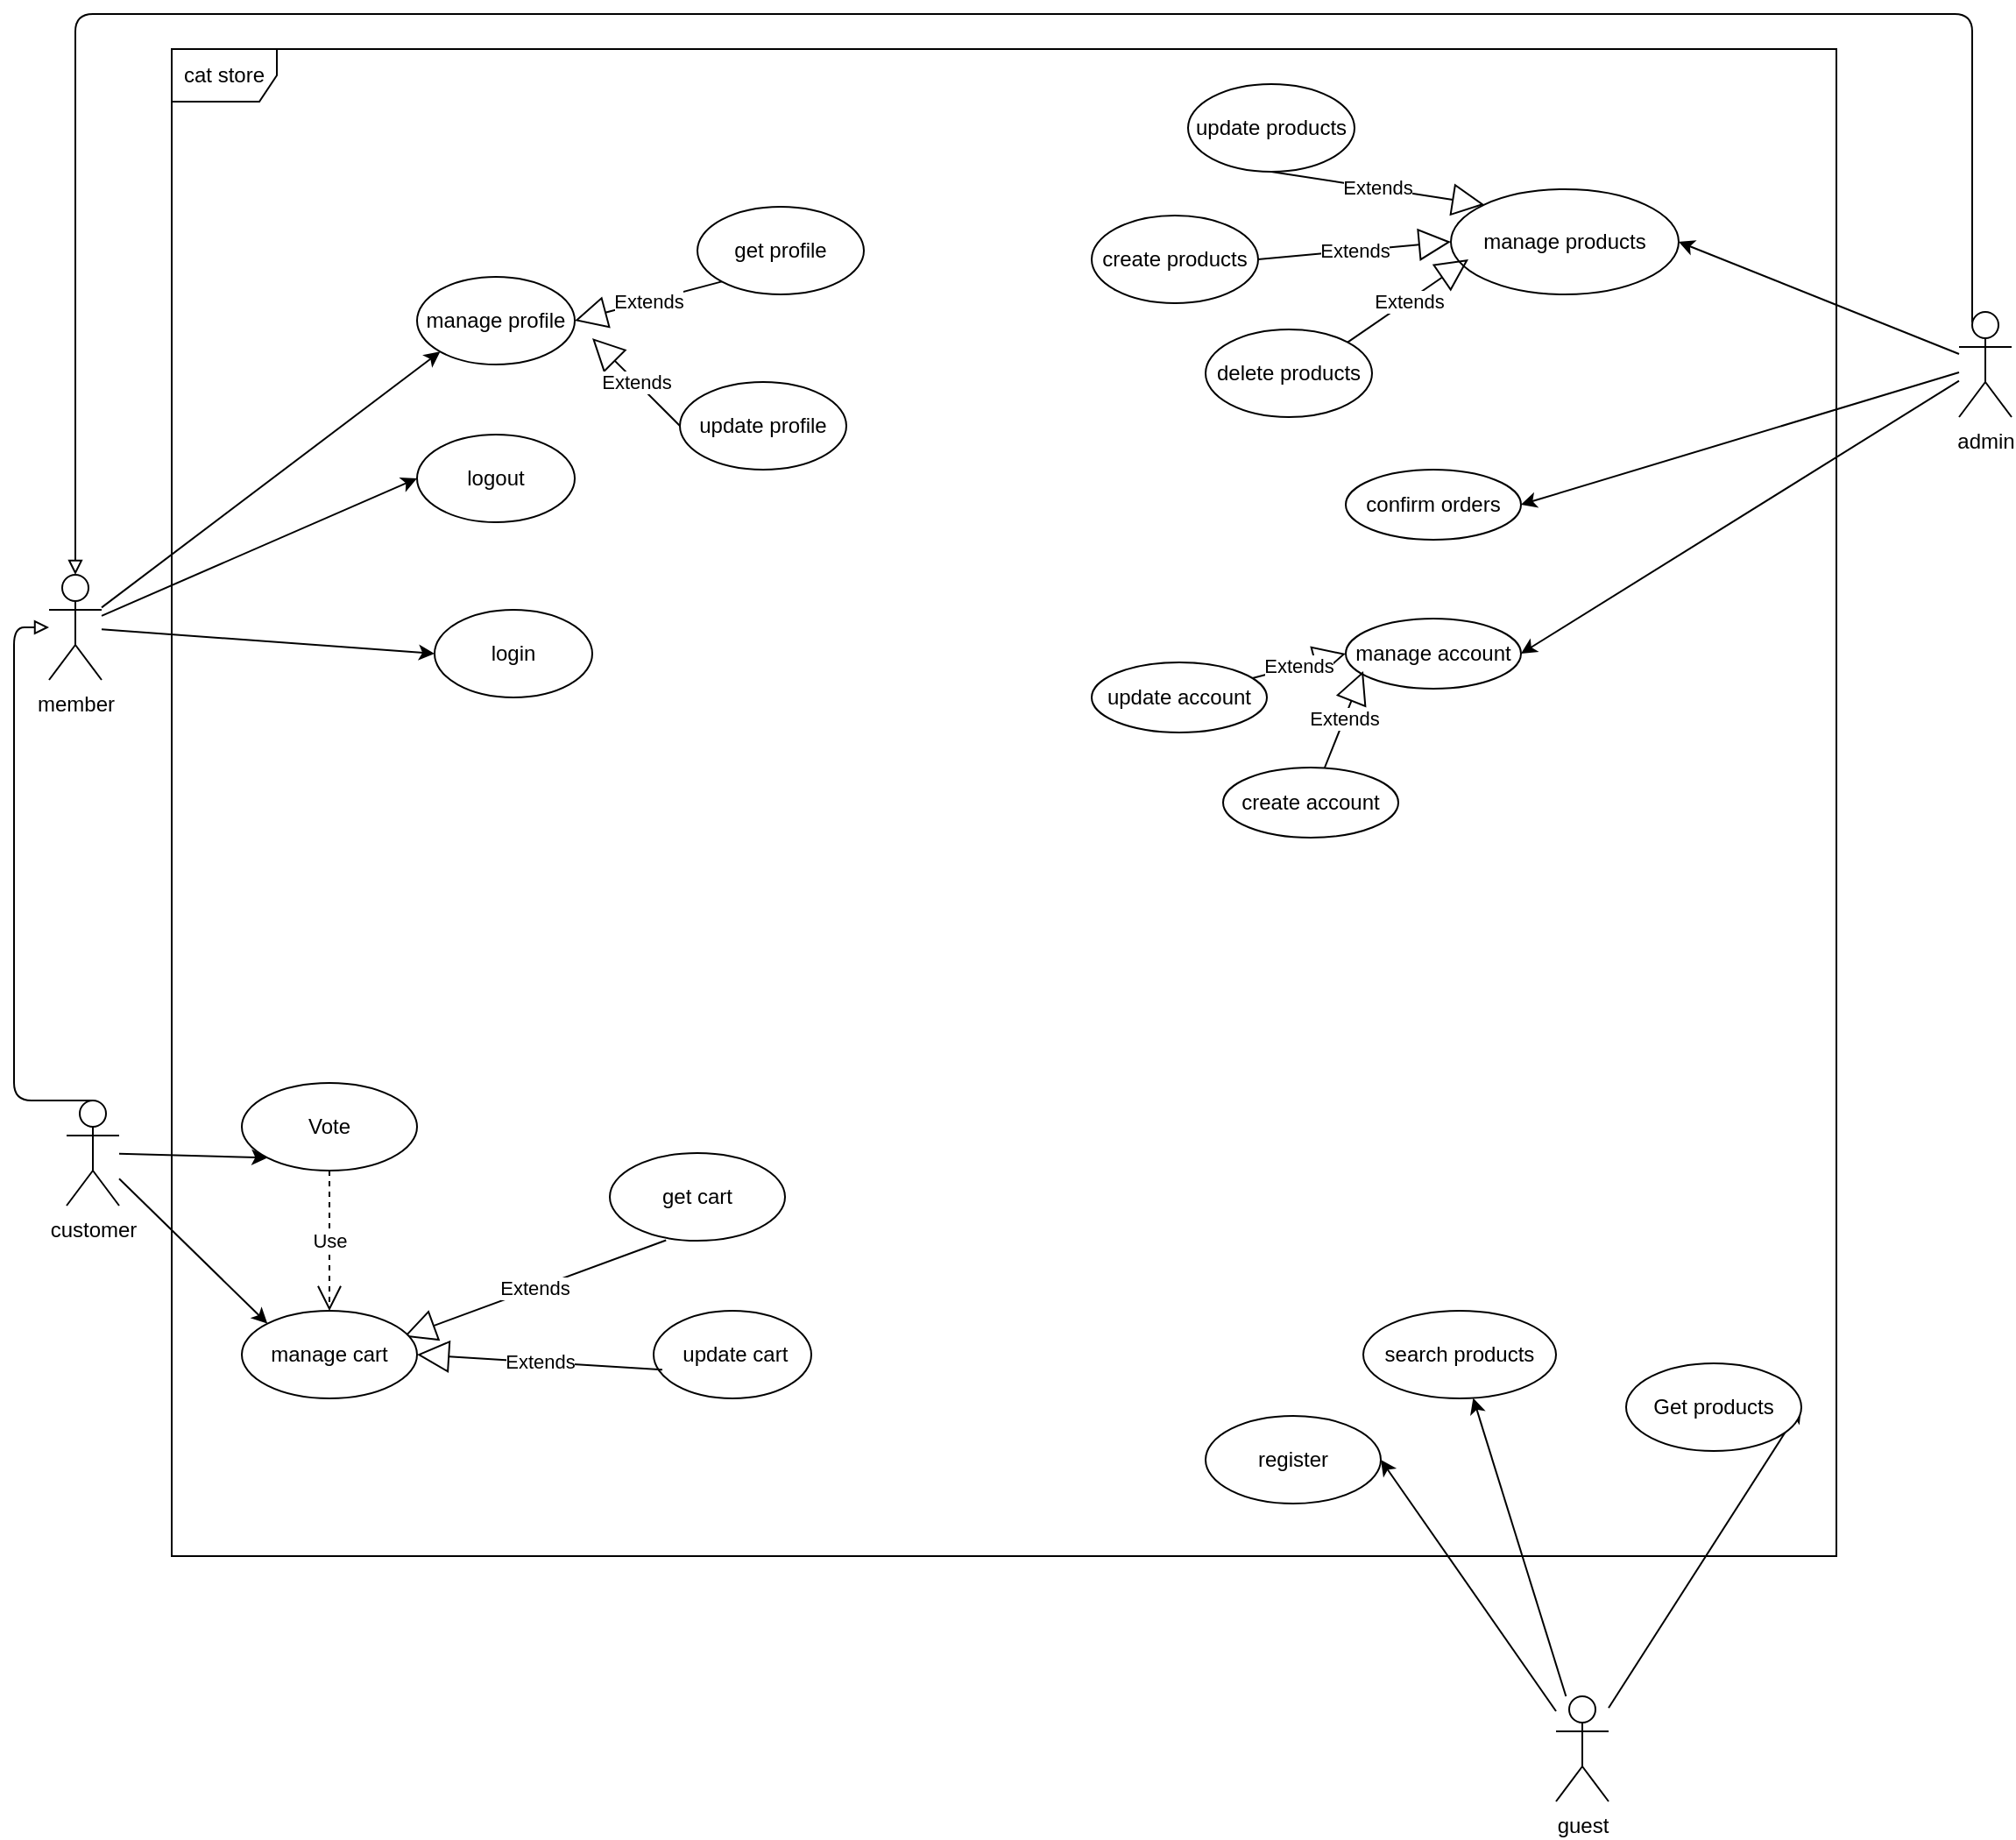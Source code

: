 <mxfile pages="2">
    <diagram name="use case" id="-aByymKUQa_A4i8YoMSr">
        <mxGraphModel dx="271" dy="1210" grid="1" gridSize="10" guides="1" tooltips="1" connect="1" arrows="1" fold="1" page="1" pageScale="1" pageWidth="850" pageHeight="1100" math="0" shadow="0">
            <root>
                <mxCell id="0"/>
                <mxCell id="1" parent="0"/>
                <mxCell id="12" style="edgeStyle=none;html=1;entryX=1;entryY=0.5;entryDx=0;entryDy=0;" parent="1" source="XJCAifkZVqGINSNeB5S7-2" target="eAod_zT2K9FnRiEAxt5G-3" edge="1">
                    <mxGeometry relative="1" as="geometry"/>
                </mxCell>
                <mxCell id="13" style="edgeStyle=none;html=1;entryX=1;entryY=0.5;entryDx=0;entryDy=0;" parent="1" source="XJCAifkZVqGINSNeB5S7-2" target="8" edge="1">
                    <mxGeometry relative="1" as="geometry"/>
                </mxCell>
                <mxCell id="24" style="edgeStyle=none;html=1;" parent="1" source="XJCAifkZVqGINSNeB5S7-2" target="6yB8QRSsyPdcORft8W7_-5" edge="1">
                    <mxGeometry relative="1" as="geometry"/>
                </mxCell>
                <mxCell id="XJCAifkZVqGINSNeB5S7-2" value="guest" style="shape=umlActor;verticalLabelPosition=bottom;verticalAlign=top;html=1;" parent="1" vertex="1">
                    <mxGeometry x="940" y="960" width="30" height="60" as="geometry"/>
                </mxCell>
                <mxCell id="29" style="edgeStyle=none;html=1;entryX=1;entryY=0.5;entryDx=0;entryDy=0;" parent="1" source="XJCAifkZVqGINSNeB5S7-5" target="6yB8QRSsyPdcORft8W7_-9" edge="1">
                    <mxGeometry relative="1" as="geometry"/>
                </mxCell>
                <mxCell id="33" style="edgeStyle=none;html=1;entryX=1;entryY=0.5;entryDx=0;entryDy=0;" parent="1" source="XJCAifkZVqGINSNeB5S7-5" target="6yB8QRSsyPdcORft8W7_-3" edge="1">
                    <mxGeometry relative="1" as="geometry"/>
                </mxCell>
                <mxCell id="34" style="edgeStyle=none;html=1;entryX=1;entryY=0.5;entryDx=0;entryDy=0;" parent="1" source="XJCAifkZVqGINSNeB5S7-5" target="6yB8QRSsyPdcORft8W7_-1" edge="1">
                    <mxGeometry relative="1" as="geometry"/>
                </mxCell>
                <mxCell id="XJCAifkZVqGINSNeB5S7-5" value="admin" style="shape=umlActor;verticalLabelPosition=bottom;verticalAlign=top;html=1;" parent="1" vertex="1">
                    <mxGeometry x="1170" y="170" width="30" height="60" as="geometry"/>
                </mxCell>
                <mxCell id="26" style="edgeStyle=none;html=1;entryX=0;entryY=0;entryDx=0;entryDy=0;" parent="1" source="XJCAifkZVqGINSNeB5S7-6" target="25" edge="1">
                    <mxGeometry relative="1" as="geometry"/>
                </mxCell>
                <mxCell id="41" style="edgeStyle=none;html=1;entryX=0;entryY=1;entryDx=0;entryDy=0;" parent="1" source="XJCAifkZVqGINSNeB5S7-6" target="39" edge="1">
                    <mxGeometry relative="1" as="geometry"/>
                </mxCell>
                <mxCell id="XJCAifkZVqGINSNeB5S7-6" value="customer" style="shape=umlActor;verticalLabelPosition=bottom;verticalAlign=top;html=1;" parent="1" vertex="1">
                    <mxGeometry x="90" y="620" width="30" height="60" as="geometry"/>
                </mxCell>
                <mxCell id="XJCAifkZVqGINSNeB5S7-7" value="cat store" style="shape=umlFrame;whiteSpace=wrap;html=1;pointerEvents=0;" parent="1" vertex="1">
                    <mxGeometry x="150" y="20" width="950" height="860" as="geometry"/>
                </mxCell>
                <mxCell id="eAod_zT2K9FnRiEAxt5G-3" value="register" style="ellipse;whiteSpace=wrap;html=1;" parent="1" vertex="1">
                    <mxGeometry x="740" y="800" width="100" height="50" as="geometry"/>
                </mxCell>
                <mxCell id="eAod_zT2K9FnRiEAxt5G-6" value="logout" style="ellipse;whiteSpace=wrap;html=1;" parent="1" vertex="1">
                    <mxGeometry x="290" y="240" width="90" height="50" as="geometry"/>
                </mxCell>
                <mxCell id="eAod_zT2K9FnRiEAxt5G-8" value="&amp;nbsp;update cart" style="ellipse;whiteSpace=wrap;html=1;" parent="1" vertex="1">
                    <mxGeometry x="425" y="740" width="90" height="50" as="geometry"/>
                </mxCell>
                <mxCell id="eAod_zT2K9FnRiEAxt5G-11" value="Extends" style="endArrow=block;endSize=16;endFill=0;html=1;rounded=0;exitX=0.055;exitY=0.673;exitDx=0;exitDy=0;exitPerimeter=0;entryX=1;entryY=0.5;entryDx=0;entryDy=0;" parent="1" source="eAod_zT2K9FnRiEAxt5G-8" target="25" edge="1">
                    <mxGeometry width="160" relative="1" as="geometry">
                        <mxPoint x="325" y="730" as="sourcePoint"/>
                        <mxPoint x="310" y="775" as="targetPoint"/>
                    </mxGeometry>
                </mxCell>
                <mxCell id="eAod_zT2K9FnRiEAxt5G-12" value="get cart" style="ellipse;whiteSpace=wrap;html=1;" parent="1" vertex="1">
                    <mxGeometry x="400" y="650" width="100" height="50" as="geometry"/>
                </mxCell>
                <mxCell id="eAod_zT2K9FnRiEAxt5G-13" value="Extends" style="endArrow=block;endSize=16;endFill=0;html=1;rounded=0;exitX=0.321;exitY=0.995;exitDx=0;exitDy=0;exitPerimeter=0;" parent="1" source="eAod_zT2K9FnRiEAxt5G-12" edge="1">
                    <mxGeometry width="160" relative="1" as="geometry">
                        <mxPoint x="290.0" y="680.0" as="sourcePoint"/>
                        <mxPoint x="282.45" y="754.8" as="targetPoint"/>
                    </mxGeometry>
                </mxCell>
                <mxCell id="eAod_zT2K9FnRiEAxt5G-14" value="update products" style="ellipse;whiteSpace=wrap;html=1;" parent="1" vertex="1">
                    <mxGeometry x="730" y="40" width="95" height="50" as="geometry"/>
                </mxCell>
                <mxCell id="6yB8QRSsyPdcORft8W7_-1" value="manage account" style="ellipse;whiteSpace=wrap;html=1;" parent="1" vertex="1">
                    <mxGeometry x="820" y="345" width="100" height="40" as="geometry"/>
                </mxCell>
                <mxCell id="6yB8QRSsyPdcORft8W7_-3" value="confirm orders" style="ellipse;whiteSpace=wrap;html=1;" parent="1" vertex="1">
                    <mxGeometry x="820" y="260" width="100" height="40" as="geometry"/>
                </mxCell>
                <mxCell id="6yB8QRSsyPdcORft8W7_-5" value="search products" style="ellipse;whiteSpace=wrap;html=1;" parent="1" vertex="1">
                    <mxGeometry x="830" y="740" width="110" height="50" as="geometry"/>
                </mxCell>
                <mxCell id="6yB8QRSsyPdcORft8W7_-9" value="manage products" style="ellipse;whiteSpace=wrap;html=1;" parent="1" vertex="1">
                    <mxGeometry x="880" y="100" width="130" height="60" as="geometry"/>
                </mxCell>
                <mxCell id="2" value="" style="endArrow=block;html=1;endFill=0;edgeStyle=elbowEdgeStyle;elbow=vertical;exitX=0.5;exitY=0;exitDx=0;exitDy=0;exitPerimeter=0;" parent="1" source="XJCAifkZVqGINSNeB5S7-6" target="3" edge="1">
                    <mxGeometry width="160" relative="1" as="geometry">
                        <mxPoint x="330" y="530" as="sourcePoint"/>
                        <mxPoint x="100" y="450" as="targetPoint"/>
                        <Array as="points">
                            <mxPoint x="60" y="420"/>
                            <mxPoint x="105" y="530"/>
                        </Array>
                    </mxGeometry>
                </mxCell>
                <mxCell id="9" style="edgeStyle=none;html=1;entryX=0;entryY=0.5;entryDx=0;entryDy=0;" parent="1" source="3" target="eAod_zT2K9FnRiEAxt5G-6" edge="1">
                    <mxGeometry relative="1" as="geometry"/>
                </mxCell>
                <mxCell id="10" style="edgeStyle=none;html=1;entryX=0;entryY=0.5;entryDx=0;entryDy=0;" parent="1" source="3" target="4" edge="1">
                    <mxGeometry relative="1" as="geometry"/>
                </mxCell>
                <mxCell id="19" style="edgeStyle=none;html=1;entryX=0;entryY=1;entryDx=0;entryDy=0;" parent="1" source="3" target="14" edge="1">
                    <mxGeometry relative="1" as="geometry"/>
                </mxCell>
                <mxCell id="3" value="member" style="shape=umlActor;verticalLabelPosition=bottom;verticalAlign=top;html=1;outlineConnect=0;" parent="1" vertex="1">
                    <mxGeometry x="80" y="320" width="30" height="60" as="geometry"/>
                </mxCell>
                <mxCell id="4" value="login" style="ellipse;whiteSpace=wrap;html=1;" parent="1" vertex="1">
                    <mxGeometry x="300" y="340" width="90" height="50" as="geometry"/>
                </mxCell>
                <mxCell id="8" value="Get products" style="ellipse;whiteSpace=wrap;html=1;" parent="1" vertex="1">
                    <mxGeometry x="980" y="770" width="100" height="50" as="geometry"/>
                </mxCell>
                <mxCell id="14" value="manage profile" style="ellipse;whiteSpace=wrap;html=1;" parent="1" vertex="1">
                    <mxGeometry x="290" y="150" width="90" height="50" as="geometry"/>
                </mxCell>
                <mxCell id="15" value="get profile" style="ellipse;whiteSpace=wrap;html=1;" parent="1" vertex="1">
                    <mxGeometry x="450" y="110" width="95" height="50" as="geometry"/>
                </mxCell>
                <mxCell id="16" value="update profile" style="ellipse;whiteSpace=wrap;html=1;" parent="1" vertex="1">
                    <mxGeometry x="440" y="210" width="95" height="50" as="geometry"/>
                </mxCell>
                <mxCell id="17" value="Extends" style="endArrow=block;endSize=16;endFill=0;html=1;rounded=0;exitX=0;exitY=1;exitDx=0;exitDy=0;entryX=1;entryY=0.5;entryDx=0;entryDy=0;" parent="1" source="15" target="14" edge="1">
                    <mxGeometry width="160" relative="1" as="geometry">
                        <mxPoint x="510" y="340" as="sourcePoint"/>
                        <mxPoint x="310" y="515" as="targetPoint"/>
                    </mxGeometry>
                </mxCell>
                <mxCell id="18" value="Extends" style="endArrow=block;endSize=16;endFill=0;html=1;rounded=0;exitX=0;exitY=0.5;exitDx=0;exitDy=0;entryX=1;entryY=0.5;entryDx=0;entryDy=0;" parent="1" source="16" edge="1">
                    <mxGeometry width="160" relative="1" as="geometry">
                        <mxPoint x="483.063" y="172.219" as="sourcePoint"/>
                        <mxPoint x="390" y="185" as="targetPoint"/>
                    </mxGeometry>
                </mxCell>
                <mxCell id="23" value="" style="endArrow=block;html=1;endFill=0;edgeStyle=elbowEdgeStyle;elbow=vertical;exitX=0.25;exitY=0.1;exitDx=0;exitDy=0;exitPerimeter=0;entryX=0.5;entryY=0;entryDx=0;entryDy=0;entryPerimeter=0;" parent="1" source="XJCAifkZVqGINSNeB5S7-5" target="3" edge="1">
                    <mxGeometry width="160" relative="1" as="geometry">
                        <mxPoint x="620" y="170" as="sourcePoint"/>
                        <mxPoint x="780" y="170" as="targetPoint"/>
                        <Array as="points">
                            <mxPoint x="600"/>
                        </Array>
                    </mxGeometry>
                </mxCell>
                <mxCell id="25" value="manage cart" style="ellipse;whiteSpace=wrap;html=1;" parent="1" vertex="1">
                    <mxGeometry x="190" y="740" width="100" height="50" as="geometry"/>
                </mxCell>
                <mxCell id="27" value="create products" style="ellipse;whiteSpace=wrap;html=1;" parent="1" vertex="1">
                    <mxGeometry x="675" y="115" width="95" height="50" as="geometry"/>
                </mxCell>
                <mxCell id="28" value="delete products" style="ellipse;whiteSpace=wrap;html=1;" parent="1" vertex="1">
                    <mxGeometry x="740" y="180" width="95" height="50" as="geometry"/>
                </mxCell>
                <mxCell id="30" value="Extends" style="endArrow=block;endSize=16;endFill=0;html=1;rounded=0;exitX=1;exitY=0.5;exitDx=0;exitDy=0;entryX=0;entryY=0.5;entryDx=0;entryDy=0;" parent="1" source="27" target="6yB8QRSsyPdcORft8W7_-9" edge="1">
                    <mxGeometry width="160" relative="1" as="geometry">
                        <mxPoint x="450" y="245" as="sourcePoint"/>
                        <mxPoint x="400" y="195" as="targetPoint"/>
                    </mxGeometry>
                </mxCell>
                <mxCell id="31" value="Extends" style="endArrow=block;endSize=16;endFill=0;html=1;rounded=0;exitX=1;exitY=0;exitDx=0;exitDy=0;entryX=0;entryY=0.5;entryDx=0;entryDy=0;" parent="1" source="28" edge="1">
                    <mxGeometry width="160" relative="1" as="geometry">
                        <mxPoint x="780" y="150" as="sourcePoint"/>
                        <mxPoint x="890" y="140" as="targetPoint"/>
                    </mxGeometry>
                </mxCell>
                <mxCell id="32" value="Extends" style="endArrow=block;endSize=16;endFill=0;html=1;rounded=0;entryX=0;entryY=0;entryDx=0;entryDy=0;exitX=0.5;exitY=1;exitDx=0;exitDy=0;" parent="1" source="eAod_zT2K9FnRiEAxt5G-14" target="6yB8QRSsyPdcORft8W7_-9" edge="1">
                    <mxGeometry width="160" relative="1" as="geometry">
                        <mxPoint x="780" y="150" as="sourcePoint"/>
                        <mxPoint x="890" y="140" as="targetPoint"/>
                    </mxGeometry>
                </mxCell>
                <mxCell id="35" value="create account" style="ellipse;whiteSpace=wrap;html=1;" parent="1" vertex="1">
                    <mxGeometry x="750" y="430" width="100" height="40" as="geometry"/>
                </mxCell>
                <mxCell id="36" value="update account" style="ellipse;whiteSpace=wrap;html=1;" parent="1" vertex="1">
                    <mxGeometry x="675" y="370" width="100" height="40" as="geometry"/>
                </mxCell>
                <mxCell id="37" value="Extends" style="endArrow=block;endSize=16;endFill=0;html=1;rounded=0;entryX=0;entryY=0.5;entryDx=0;entryDy=0;" parent="1" source="36" target="6yB8QRSsyPdcORft8W7_-1" edge="1">
                    <mxGeometry width="160" relative="1" as="geometry">
                        <mxPoint x="830.951" y="197.251" as="sourcePoint"/>
                        <mxPoint x="900" y="150" as="targetPoint"/>
                    </mxGeometry>
                </mxCell>
                <mxCell id="38" value="Extends" style="endArrow=block;endSize=16;endFill=0;html=1;rounded=0;entryX=0;entryY=0.5;entryDx=0;entryDy=0;" parent="1" source="35" edge="1">
                    <mxGeometry width="160" relative="1" as="geometry">
                        <mxPoint x="776.796" y="389.023" as="sourcePoint"/>
                        <mxPoint x="830" y="375" as="targetPoint"/>
                    </mxGeometry>
                </mxCell>
                <mxCell id="39" value="Vote" style="ellipse;whiteSpace=wrap;html=1;" parent="1" vertex="1">
                    <mxGeometry x="190" y="610" width="100" height="50" as="geometry"/>
                </mxCell>
                <mxCell id="40" value="Use" style="endArrow=open;endSize=12;dashed=1;html=1;exitX=0.5;exitY=1;exitDx=0;exitDy=0;entryX=0.5;entryY=0;entryDx=0;entryDy=0;" parent="1" source="39" target="25" edge="1">
                    <mxGeometry width="160" relative="1" as="geometry">
                        <mxPoint x="370" y="680" as="sourcePoint"/>
                        <mxPoint x="530" y="680" as="targetPoint"/>
                    </mxGeometry>
                </mxCell>
            </root>
        </mxGraphModel>
    </diagram>
    <diagram id="LsENFo_O0DT8KQyRH9LS" name="state diagram">
        <mxGraphModel dx="1404" dy="571" grid="1" gridSize="10" guides="1" tooltips="1" connect="1" arrows="1" fold="1" page="1" pageScale="1" pageWidth="850" pageHeight="1100" math="0" shadow="0">
            <root>
                <mxCell id="0"/>
                <mxCell id="1" parent="0"/>
                <mxCell id="aHD_w4I-N7bBdnTHb-w5-23" value="process order" style="shape=umlFrame;whiteSpace=wrap;html=1;pointerEvents=0;width=110;height=30;" parent="1" vertex="1">
                    <mxGeometry x="100" y="110" width="740" height="370" as="geometry"/>
                </mxCell>
                <mxCell id="aHD_w4I-N7bBdnTHb-w5-24" value="" style="ellipse;html=1;shape=startState;fillColor=#000000;strokeColor=#ff0000;" parent="1" vertex="1">
                    <mxGeometry x="140" y="170" width="30" height="30" as="geometry"/>
                </mxCell>
                <mxCell id="aHD_w4I-N7bBdnTHb-w5-25" value="" style="edgeStyle=orthogonalEdgeStyle;html=1;verticalAlign=bottom;endArrow=open;endSize=8;strokeColor=#ff0000;rounded=0;" parent="1" source="aHD_w4I-N7bBdnTHb-w5-24" edge="1">
                    <mxGeometry relative="1" as="geometry">
                        <mxPoint x="155" y="260" as="targetPoint"/>
                    </mxGeometry>
                </mxCell>
                <mxCell id="aHD_w4I-N7bBdnTHb-w5-29" style="edgeStyle=orthogonalEdgeStyle;rounded=0;orthogonalLoop=1;jettySize=auto;html=1;" parent="1" source="aHD_w4I-N7bBdnTHb-w5-26" target="aHD_w4I-N7bBdnTHb-w5-28" edge="1">
                    <mxGeometry relative="1" as="geometry"/>
                </mxCell>
                <mxCell id="aHD_w4I-N7bBdnTHb-w5-26" value="available" style="rounded=1;whiteSpace=wrap;html=1;" parent="1" vertex="1">
                    <mxGeometry x="110" y="260" width="90" height="50" as="geometry"/>
                </mxCell>
                <mxCell id="aHD_w4I-N7bBdnTHb-w5-27" value="init order" style="text;html=1;strokeColor=none;fillColor=none;align=center;verticalAlign=middle;whiteSpace=wrap;rounded=0;" parent="1" vertex="1">
                    <mxGeometry x="160" y="210" width="60" height="30" as="geometry"/>
                </mxCell>
                <mxCell id="aHD_w4I-N7bBdnTHb-w5-33" style="edgeStyle=orthogonalEdgeStyle;rounded=0;orthogonalLoop=1;jettySize=auto;html=1;entryX=0;entryY=0.5;entryDx=0;entryDy=0;" parent="1" source="aHD_w4I-N7bBdnTHb-w5-28" target="aHD_w4I-N7bBdnTHb-w5-32" edge="1">
                    <mxGeometry relative="1" as="geometry"/>
                </mxCell>
                <mxCell id="aHD_w4I-N7bBdnTHb-w5-43" style="edgeStyle=orthogonalEdgeStyle;rounded=0;orthogonalLoop=1;jettySize=auto;html=1;entryX=0;entryY=0.5;entryDx=0;entryDy=0;" parent="1" source="aHD_w4I-N7bBdnTHb-w5-28" target="aHD_w4I-N7bBdnTHb-w5-42" edge="1">
                    <mxGeometry relative="1" as="geometry">
                        <Array as="points">
                            <mxPoint x="370" y="385"/>
                        </Array>
                    </mxGeometry>
                </mxCell>
                <mxCell id="aHD_w4I-N7bBdnTHb-w5-28" value="Unpaid" style="rounded=1;whiteSpace=wrap;html=1;" parent="1" vertex="1">
                    <mxGeometry x="320" y="255" width="120" height="60" as="geometry"/>
                </mxCell>
                <mxCell id="aHD_w4I-N7bBdnTHb-w5-30" value="deferred payment" style="text;html=1;strokeColor=none;fillColor=none;align=center;verticalAlign=middle;whiteSpace=wrap;rounded=0;" parent="1" vertex="1">
                    <mxGeometry x="210" y="250" width="100" height="30" as="geometry"/>
                </mxCell>
                <mxCell id="aHD_w4I-N7bBdnTHb-w5-31" value="not&amp;nbsp;got the products" style="text;html=1;strokeColor=none;fillColor=none;align=center;verticalAlign=middle;whiteSpace=wrap;rounded=0;" parent="1" vertex="1">
                    <mxGeometry x="210" y="285" width="100" height="30" as="geometry"/>
                </mxCell>
                <mxCell id="aHD_w4I-N7bBdnTHb-w5-39" style="edgeStyle=orthogonalEdgeStyle;rounded=0;orthogonalLoop=1;jettySize=auto;html=1;entryX=0;entryY=0.5;entryDx=0;entryDy=0;" parent="1" source="aHD_w4I-N7bBdnTHb-w5-32" target="aHD_w4I-N7bBdnTHb-w5-38" edge="1">
                    <mxGeometry relative="1" as="geometry"/>
                </mxCell>
                <mxCell id="aHD_w4I-N7bBdnTHb-w5-40" style="edgeStyle=orthogonalEdgeStyle;rounded=0;orthogonalLoop=1;jettySize=auto;html=1;entryX=0.5;entryY=0;entryDx=0;entryDy=0;" parent="1" source="aHD_w4I-N7bBdnTHb-w5-32" target="aHD_w4I-N7bBdnTHb-w5-28" edge="1">
                    <mxGeometry relative="1" as="geometry">
                        <Array as="points">
                            <mxPoint x="610" y="180"/>
                            <mxPoint x="380" y="180"/>
                        </Array>
                    </mxGeometry>
                </mxCell>
                <mxCell id="aHD_w4I-N7bBdnTHb-w5-32" value="Paid" style="rounded=1;whiteSpace=wrap;html=1;" parent="1" vertex="1">
                    <mxGeometry x="560" y="255" width="120" height="60" as="geometry"/>
                </mxCell>
                <mxCell id="aHD_w4I-N7bBdnTHb-w5-34" value="deferred payment" style="text;html=1;strokeColor=none;fillColor=none;align=center;verticalAlign=middle;whiteSpace=wrap;rounded=0;" parent="1" vertex="1">
                    <mxGeometry x="450" y="250" width="100" height="30" as="geometry"/>
                </mxCell>
                <mxCell id="aHD_w4I-N7bBdnTHb-w5-35" value="got the products" style="text;html=1;strokeColor=none;fillColor=none;align=center;verticalAlign=middle;whiteSpace=wrap;rounded=0;" parent="1" vertex="1">
                    <mxGeometry x="450" y="286" width="100" height="30" as="geometry"/>
                </mxCell>
                <mxCell id="aHD_w4I-N7bBdnTHb-w5-36" style="edgeStyle=orthogonalEdgeStyle;rounded=0;orthogonalLoop=1;jettySize=auto;html=1;entryX=0.25;entryY=1;entryDx=0;entryDy=0;exitX=0.25;exitY=1;exitDx=0;exitDy=0;" parent="1" source="aHD_w4I-N7bBdnTHb-w5-26" target="aHD_w4I-N7bBdnTHb-w5-32" edge="1">
                    <mxGeometry relative="1" as="geometry">
                        <mxPoint x="140.0" y="368" as="sourcePoint"/>
                        <mxPoint x="599.27" y="373.3" as="targetPoint"/>
                        <Array as="points">
                            <mxPoint x="140" y="310"/>
                            <mxPoint x="140" y="458"/>
                            <mxPoint x="590" y="458"/>
                        </Array>
                    </mxGeometry>
                </mxCell>
                <mxCell id="aHD_w4I-N7bBdnTHb-w5-37" value="advance payment" style="text;html=1;strokeColor=none;fillColor=none;align=center;verticalAlign=middle;whiteSpace=wrap;rounded=0;" parent="1" vertex="1">
                    <mxGeometry x="301" y="426" width="130" height="30" as="geometry"/>
                </mxCell>
                <mxCell id="aHD_w4I-N7bBdnTHb-w5-38" value="" style="ellipse;html=1;shape=endState;fillColor=#000000;strokeColor=#ff0000;" parent="1" vertex="1">
                    <mxGeometry x="770" y="270" width="30" height="30" as="geometry"/>
                </mxCell>
                <mxCell id="aHD_w4I-N7bBdnTHb-w5-41" value="products cancel" style="text;html=1;strokeColor=none;fillColor=none;align=center;verticalAlign=middle;whiteSpace=wrap;rounded=0;" parent="1" vertex="1">
                    <mxGeometry x="440" y="150" width="90" height="30" as="geometry"/>
                </mxCell>
                <mxCell id="aHD_w4I-N7bBdnTHb-w5-42" value="" style="ellipse;html=1;shape=endState;fillColor=#000000;strokeColor=#ff0000;" parent="1" vertex="1">
                    <mxGeometry x="470" y="370" width="30" height="30" as="geometry"/>
                </mxCell>
            </root>
        </mxGraphModel>
    </diagram>
    <diagram id="GIGLTqtSGqmtASf15q2-" name="Class Diagram">
        <mxGraphModel dx="1404" dy="1671" grid="1" gridSize="10" guides="1" tooltips="1" connect="1" arrows="1" fold="1" page="1" pageScale="1" pageWidth="850" pageHeight="1100" math="0" shadow="0">
            <root>
                <mxCell id="0"/>
                <mxCell id="1" parent="0"/>
                <mxCell id="ixV3bfJNdc_f2JHGRWrf-5" value="user" style="swimlane;fontStyle=0;childLayout=stackLayout;horizontal=1;startSize=26;fillColor=none;horizontalStack=0;resizeParent=1;resizeParentMax=0;resizeLast=0;collapsible=1;marginBottom=0;" parent="1" vertex="1">
                    <mxGeometry x="330" y="-350" width="140" height="130" as="geometry"/>
                </mxCell>
                <mxCell id="ixV3bfJNdc_f2JHGRWrf-6" value="+ id: int" style="text;strokeColor=none;fillColor=none;align=left;verticalAlign=top;spacingLeft=4;spacingRight=4;overflow=hidden;rotatable=0;points=[[0,0.5],[1,0.5]];portConstraint=eastwest;" parent="ixV3bfJNdc_f2JHGRWrf-5" vertex="1">
                    <mxGeometry y="26" width="140" height="26" as="geometry"/>
                </mxCell>
                <mxCell id="ixV3bfJNdc_f2JHGRWrf-7" value="+ username: string" style="text;strokeColor=none;fillColor=none;align=left;verticalAlign=top;spacingLeft=4;spacingRight=4;overflow=hidden;rotatable=0;points=[[0,0.5],[1,0.5]];portConstraint=eastwest;" parent="ixV3bfJNdc_f2JHGRWrf-5" vertex="1">
                    <mxGeometry y="52" width="140" height="26" as="geometry"/>
                </mxCell>
                <mxCell id="ixV3bfJNdc_f2JHGRWrf-35" value="+ password: string" style="text;strokeColor=none;fillColor=none;align=left;verticalAlign=top;spacingLeft=4;spacingRight=4;overflow=hidden;rotatable=0;points=[[0,0.5],[1,0.5]];portConstraint=eastwest;" parent="ixV3bfJNdc_f2JHGRWrf-5" vertex="1">
                    <mxGeometry y="78" width="140" height="26" as="geometry"/>
                </mxCell>
                <mxCell id="ixV3bfJNdc_f2JHGRWrf-8" value="+ role: int" style="text;strokeColor=none;fillColor=none;align=left;verticalAlign=top;spacingLeft=4;spacingRight=4;overflow=hidden;rotatable=0;points=[[0,0.5],[1,0.5]];portConstraint=eastwest;" parent="ixV3bfJNdc_f2JHGRWrf-5" vertex="1">
                    <mxGeometry y="104" width="140" height="26" as="geometry"/>
                </mxCell>
                <mxCell id="ixV3bfJNdc_f2JHGRWrf-9" value="product" style="swimlane;fontStyle=0;childLayout=stackLayout;horizontal=1;startSize=26;fillColor=none;horizontalStack=0;resizeParent=1;resizeParentMax=0;resizeLast=0;collapsible=1;marginBottom=0;" parent="1" vertex="1">
                    <mxGeometry x="1010" y="160" width="140" height="130" as="geometry"/>
                </mxCell>
                <mxCell id="ixV3bfJNdc_f2JHGRWrf-10" value="+ id: int" style="text;strokeColor=none;fillColor=none;align=left;verticalAlign=top;spacingLeft=4;spacingRight=4;overflow=hidden;rotatable=0;points=[[0,0.5],[1,0.5]];portConstraint=eastwest;" parent="ixV3bfJNdc_f2JHGRWrf-9" vertex="1">
                    <mxGeometry y="26" width="140" height="26" as="geometry"/>
                </mxCell>
                <mxCell id="ixV3bfJNdc_f2JHGRWrf-11" value="+ name: string" style="text;strokeColor=none;fillColor=none;align=left;verticalAlign=top;spacingLeft=4;spacingRight=4;overflow=hidden;rotatable=0;points=[[0,0.5],[1,0.5]];portConstraint=eastwest;" parent="ixV3bfJNdc_f2JHGRWrf-9" vertex="1">
                    <mxGeometry y="52" width="140" height="26" as="geometry"/>
                </mxCell>
                <mxCell id="ixV3bfJNdc_f2JHGRWrf-12" value="+ cost: int" style="text;strokeColor=none;fillColor=none;align=left;verticalAlign=top;spacingLeft=4;spacingRight=4;overflow=hidden;rotatable=0;points=[[0,0.5],[1,0.5]];portConstraint=eastwest;" parent="ixV3bfJNdc_f2JHGRWrf-9" vertex="1">
                    <mxGeometry y="78" width="140" height="26" as="geometry"/>
                </mxCell>
                <mxCell id="ixV3bfJNdc_f2JHGRWrf-53" value="+ catalog_id: int" style="text;strokeColor=none;fillColor=none;align=left;verticalAlign=top;spacingLeft=4;spacingRight=4;overflow=hidden;rotatable=0;points=[[0,0.5],[1,0.5]];portConstraint=eastwest;" parent="ixV3bfJNdc_f2JHGRWrf-9" vertex="1">
                    <mxGeometry y="104" width="140" height="26" as="geometry"/>
                </mxCell>
                <mxCell id="ixV3bfJNdc_f2JHGRWrf-13" value="catalog" style="swimlane;fontStyle=0;childLayout=stackLayout;horizontal=1;startSize=26;fillColor=none;horizontalStack=0;resizeParent=1;resizeParentMax=0;resizeLast=0;collapsible=1;marginBottom=0;" parent="1" vertex="1">
                    <mxGeometry x="1350" y="172" width="140" height="78" as="geometry"/>
                </mxCell>
                <mxCell id="ixV3bfJNdc_f2JHGRWrf-14" value="+ id: int" style="text;strokeColor=none;fillColor=none;align=left;verticalAlign=top;spacingLeft=4;spacingRight=4;overflow=hidden;rotatable=0;points=[[0,0.5],[1,0.5]];portConstraint=eastwest;" parent="ixV3bfJNdc_f2JHGRWrf-13" vertex="1">
                    <mxGeometry y="26" width="140" height="26" as="geometry"/>
                </mxCell>
                <mxCell id="ixV3bfJNdc_f2JHGRWrf-16" value="+ name: string" style="text;strokeColor=none;fillColor=none;align=left;verticalAlign=top;spacingLeft=4;spacingRight=4;overflow=hidden;rotatable=0;points=[[0,0.5],[1,0.5]];portConstraint=eastwest;" parent="ixV3bfJNdc_f2JHGRWrf-13" vertex="1">
                    <mxGeometry y="52" width="140" height="26" as="geometry"/>
                </mxCell>
                <mxCell id="ixV3bfJNdc_f2JHGRWrf-17" value="shopping cart" style="swimlane;fontStyle=0;childLayout=stackLayout;horizontal=1;startSize=26;fillColor=none;horizontalStack=0;resizeParent=1;resizeParentMax=0;resizeLast=0;collapsible=1;marginBottom=0;" parent="1" vertex="1">
                    <mxGeometry x="370" y="120" width="140" height="130" as="geometry"/>
                </mxCell>
                <mxCell id="ixV3bfJNdc_f2JHGRWrf-18" value="+ id: int" style="text;strokeColor=none;fillColor=none;align=left;verticalAlign=top;spacingLeft=4;spacingRight=4;overflow=hidden;rotatable=0;points=[[0,0.5],[1,0.5]];portConstraint=eastwest;" parent="ixV3bfJNdc_f2JHGRWrf-17" vertex="1">
                    <mxGeometry y="26" width="140" height="26" as="geometry"/>
                </mxCell>
                <mxCell id="ixV3bfJNdc_f2JHGRWrf-19" value="+ product_id: int" style="text;strokeColor=none;fillColor=none;align=left;verticalAlign=top;spacingLeft=4;spacingRight=4;overflow=hidden;rotatable=0;points=[[0,0.5],[1,0.5]];portConstraint=eastwest;" parent="ixV3bfJNdc_f2JHGRWrf-17" vertex="1">
                    <mxGeometry y="52" width="140" height="26" as="geometry"/>
                </mxCell>
                <mxCell id="ixV3bfJNdc_f2JHGRWrf-20" value="+ quantity: int" style="text;strokeColor=none;fillColor=none;align=left;verticalAlign=top;spacingLeft=4;spacingRight=4;overflow=hidden;rotatable=0;points=[[0,0.5],[1,0.5]];portConstraint=eastwest;" parent="ixV3bfJNdc_f2JHGRWrf-17" vertex="1">
                    <mxGeometry y="78" width="140" height="26" as="geometry"/>
                </mxCell>
                <mxCell id="ixV3bfJNdc_f2JHGRWrf-52" value="+ created: date" style="text;strokeColor=none;fillColor=none;align=left;verticalAlign=top;spacingLeft=4;spacingRight=4;overflow=hidden;rotatable=0;points=[[0,0.5],[1,0.5]];portConstraint=eastwest;" parent="ixV3bfJNdc_f2JHGRWrf-17" vertex="1">
                    <mxGeometry y="104" width="140" height="26" as="geometry"/>
                </mxCell>
                <mxCell id="ixV3bfJNdc_f2JHGRWrf-22" value="order" style="swimlane;fontStyle=0;childLayout=stackLayout;horizontal=1;startSize=26;fillColor=none;horizontalStack=0;resizeParent=1;resizeParentMax=0;resizeLast=0;collapsible=1;marginBottom=0;" parent="1" vertex="1">
                    <mxGeometry x="680" y="150" width="140" height="182" as="geometry"/>
                </mxCell>
                <mxCell id="ixV3bfJNdc_f2JHGRWrf-23" value="+ id: int" style="text;strokeColor=none;fillColor=none;align=left;verticalAlign=top;spacingLeft=4;spacingRight=4;overflow=hidden;rotatable=0;points=[[0,0.5],[1,0.5]];portConstraint=eastwest;" parent="ixV3bfJNdc_f2JHGRWrf-22" vertex="1">
                    <mxGeometry y="26" width="140" height="26" as="geometry"/>
                </mxCell>
                <mxCell id="ixV3bfJNdc_f2JHGRWrf-24" value="+ address: string" style="text;strokeColor=none;fillColor=none;align=left;verticalAlign=top;spacingLeft=4;spacingRight=4;overflow=hidden;rotatable=0;points=[[0,0.5],[1,0.5]];portConstraint=eastwest;" parent="ixV3bfJNdc_f2JHGRWrf-22" vertex="1">
                    <mxGeometry y="52" width="140" height="26" as="geometry"/>
                </mxCell>
                <mxCell id="ixV3bfJNdc_f2JHGRWrf-25" value="+ customer_id: int" style="text;strokeColor=none;fillColor=none;align=left;verticalAlign=top;spacingLeft=4;spacingRight=4;overflow=hidden;rotatable=0;points=[[0,0.5],[1,0.5]];portConstraint=eastwest;" parent="ixV3bfJNdc_f2JHGRWrf-22" vertex="1">
                    <mxGeometry y="78" width="140" height="26" as="geometry"/>
                </mxCell>
                <mxCell id="ixV3bfJNdc_f2JHGRWrf-47" value="+ product_id: int" style="text;strokeColor=none;fillColor=none;align=left;verticalAlign=top;spacingLeft=4;spacingRight=4;overflow=hidden;rotatable=0;points=[[0,0.5],[1,0.5]];portConstraint=eastwest;" parent="ixV3bfJNdc_f2JHGRWrf-22" vertex="1">
                    <mxGeometry y="104" width="140" height="26" as="geometry"/>
                </mxCell>
                <mxCell id="ixV3bfJNdc_f2JHGRWrf-48" value="+ total_amount: int" style="text;strokeColor=none;fillColor=none;align=left;verticalAlign=top;spacingLeft=4;spacingRight=4;overflow=hidden;rotatable=0;points=[[0,0.5],[1,0.5]];portConstraint=eastwest;" parent="ixV3bfJNdc_f2JHGRWrf-22" vertex="1">
                    <mxGeometry y="130" width="140" height="26" as="geometry"/>
                </mxCell>
                <mxCell id="ixV3bfJNdc_f2JHGRWrf-49" value="+ order_date: int" style="text;strokeColor=none;fillColor=none;align=left;verticalAlign=top;spacingLeft=4;spacingRight=4;overflow=hidden;rotatable=0;points=[[0,0.5],[1,0.5]];portConstraint=eastwest;" parent="ixV3bfJNdc_f2JHGRWrf-22" vertex="1">
                    <mxGeometry y="156" width="140" height="26" as="geometry"/>
                </mxCell>
                <mxCell id="ixV3bfJNdc_f2JHGRWrf-26" value="review" style="swimlane;fontStyle=0;childLayout=stackLayout;horizontal=1;startSize=26;fillColor=none;horizontalStack=0;resizeParent=1;resizeParentMax=0;resizeLast=0;collapsible=1;marginBottom=0;" parent="1" vertex="1">
                    <mxGeometry x="980" y="-230" width="140" height="156" as="geometry"/>
                </mxCell>
                <mxCell id="ixV3bfJNdc_f2JHGRWrf-27" value="+ id: int" style="text;strokeColor=none;fillColor=none;align=left;verticalAlign=top;spacingLeft=4;spacingRight=4;overflow=hidden;rotatable=0;points=[[0,0.5],[1,0.5]];portConstraint=eastwest;" parent="ixV3bfJNdc_f2JHGRWrf-26" vertex="1">
                    <mxGeometry y="26" width="140" height="26" as="geometry"/>
                </mxCell>
                <mxCell id="ixV3bfJNdc_f2JHGRWrf-28" value="+ customer_id: int" style="text;strokeColor=none;fillColor=none;align=left;verticalAlign=top;spacingLeft=4;spacingRight=4;overflow=hidden;rotatable=0;points=[[0,0.5],[1,0.5]];portConstraint=eastwest;" parent="ixV3bfJNdc_f2JHGRWrf-26" vertex="1">
                    <mxGeometry y="52" width="140" height="26" as="geometry"/>
                </mxCell>
                <mxCell id="ixV3bfJNdc_f2JHGRWrf-29" value="+ content: string" style="text;strokeColor=none;fillColor=none;align=left;verticalAlign=top;spacingLeft=4;spacingRight=4;overflow=hidden;rotatable=0;points=[[0,0.5],[1,0.5]];portConstraint=eastwest;" parent="ixV3bfJNdc_f2JHGRWrf-26" vertex="1">
                    <mxGeometry y="78" width="140" height="26" as="geometry"/>
                </mxCell>
                <mxCell id="ixV3bfJNdc_f2JHGRWrf-50" value="+ rating: int" style="text;strokeColor=none;fillColor=none;align=left;verticalAlign=top;spacingLeft=4;spacingRight=4;overflow=hidden;rotatable=0;points=[[0,0.5],[1,0.5]];portConstraint=eastwest;" parent="ixV3bfJNdc_f2JHGRWrf-26" vertex="1">
                    <mxGeometry y="104" width="140" height="26" as="geometry"/>
                </mxCell>
                <mxCell id="VBNA9NaLJZqlAg5ZERMR-6" value="+ product_id: int" style="text;strokeColor=none;fillColor=none;align=left;verticalAlign=top;spacingLeft=4;spacingRight=4;overflow=hidden;rotatable=0;points=[[0,0.5],[1,0.5]];portConstraint=eastwest;" vertex="1" parent="ixV3bfJNdc_f2JHGRWrf-26">
                    <mxGeometry y="130" width="140" height="26" as="geometry"/>
                </mxCell>
                <mxCell id="ixV3bfJNdc_f2JHGRWrf-30" value="payment" style="swimlane;fontStyle=0;childLayout=stackLayout;horizontal=1;startSize=26;fillColor=none;horizontalStack=0;resizeParent=1;resizeParentMax=0;resizeLast=0;collapsible=1;marginBottom=0;" parent="1" vertex="1">
                    <mxGeometry x="790" y="-36" width="140" height="130" as="geometry"/>
                </mxCell>
                <mxCell id="ixV3bfJNdc_f2JHGRWrf-31" value="+ id: int" style="text;strokeColor=none;fillColor=none;align=left;verticalAlign=top;spacingLeft=4;spacingRight=4;overflow=hidden;rotatable=0;points=[[0,0.5],[1,0.5]];portConstraint=eastwest;" parent="ixV3bfJNdc_f2JHGRWrf-30" vertex="1">
                    <mxGeometry y="26" width="140" height="26" as="geometry"/>
                </mxCell>
                <mxCell id="ixV3bfJNdc_f2JHGRWrf-32" value="+ order_id: int" style="text;strokeColor=none;fillColor=none;align=left;verticalAlign=top;spacingLeft=4;spacingRight=4;overflow=hidden;rotatable=0;points=[[0,0.5],[1,0.5]];portConstraint=eastwest;" parent="ixV3bfJNdc_f2JHGRWrf-30" vertex="1">
                    <mxGeometry y="52" width="140" height="26" as="geometry"/>
                </mxCell>
                <mxCell id="ixV3bfJNdc_f2JHGRWrf-33" value="+ paid: int" style="text;strokeColor=none;fillColor=none;align=left;verticalAlign=top;spacingLeft=4;spacingRight=4;overflow=hidden;rotatable=0;points=[[0,0.5],[1,0.5]];portConstraint=eastwest;" parent="ixV3bfJNdc_f2JHGRWrf-30" vertex="1">
                    <mxGeometry y="78" width="140" height="26" as="geometry"/>
                </mxCell>
                <mxCell id="ixV3bfJNdc_f2JHGRWrf-51" value="+ total: int" style="text;strokeColor=none;fillColor=none;align=left;verticalAlign=top;spacingLeft=4;spacingRight=4;overflow=hidden;rotatable=0;points=[[0,0.5],[1,0.5]];portConstraint=eastwest;" parent="ixV3bfJNdc_f2JHGRWrf-30" vertex="1">
                    <mxGeometry y="104" width="140" height="26" as="geometry"/>
                </mxCell>
                <mxCell id="ixV3bfJNdc_f2JHGRWrf-36" value="seller/admin" style="swimlane;fontStyle=0;childLayout=stackLayout;horizontal=1;startSize=26;fillColor=none;horizontalStack=0;resizeParent=1;resizeParentMax=0;resizeLast=0;collapsible=1;marginBottom=0;" parent="1" vertex="1">
                    <mxGeometry x="210" y="-140" width="140" height="104" as="geometry"/>
                </mxCell>
                <mxCell id="ixV3bfJNdc_f2JHGRWrf-37" value="+ address: string" style="text;strokeColor=none;fillColor=none;align=left;verticalAlign=top;spacingLeft=4;spacingRight=4;overflow=hidden;rotatable=0;points=[[0,0.5],[1,0.5]];portConstraint=eastwest;" parent="ixV3bfJNdc_f2JHGRWrf-36" vertex="1">
                    <mxGeometry y="26" width="140" height="26" as="geometry"/>
                </mxCell>
                <mxCell id="ixV3bfJNdc_f2JHGRWrf-38" value="+ phone: string" style="text;strokeColor=none;fillColor=none;align=left;verticalAlign=top;spacingLeft=4;spacingRight=4;overflow=hidden;rotatable=0;points=[[0,0.5],[1,0.5]];portConstraint=eastwest;" parent="ixV3bfJNdc_f2JHGRWrf-36" vertex="1">
                    <mxGeometry y="52" width="140" height="26" as="geometry"/>
                </mxCell>
                <mxCell id="ixV3bfJNdc_f2JHGRWrf-39" value="+ email: string" style="text;strokeColor=none;fillColor=none;align=left;verticalAlign=top;spacingLeft=4;spacingRight=4;overflow=hidden;rotatable=0;points=[[0,0.5],[1,0.5]];portConstraint=eastwest;" parent="ixV3bfJNdc_f2JHGRWrf-36" vertex="1">
                    <mxGeometry y="78" width="140" height="26" as="geometry"/>
                </mxCell>
                <mxCell id="ixV3bfJNdc_f2JHGRWrf-40" value="customer" style="swimlane;fontStyle=0;childLayout=stackLayout;horizontal=1;startSize=26;fillColor=none;horizontalStack=0;resizeParent=1;resizeParentMax=0;resizeLast=0;collapsible=1;marginBottom=0;" parent="1" vertex="1">
                    <mxGeometry x="510" y="-180" width="140" height="104" as="geometry"/>
                </mxCell>
                <mxCell id="ixV3bfJNdc_f2JHGRWrf-41" value="+ address: string" style="text;strokeColor=none;fillColor=none;align=left;verticalAlign=top;spacingLeft=4;spacingRight=4;overflow=hidden;rotatable=0;points=[[0,0.5],[1,0.5]];portConstraint=eastwest;" parent="ixV3bfJNdc_f2JHGRWrf-40" vertex="1">
                    <mxGeometry y="26" width="140" height="26" as="geometry"/>
                </mxCell>
                <mxCell id="ixV3bfJNdc_f2JHGRWrf-42" value="+ phone: string" style="text;strokeColor=none;fillColor=none;align=left;verticalAlign=top;spacingLeft=4;spacingRight=4;overflow=hidden;rotatable=0;points=[[0,0.5],[1,0.5]];portConstraint=eastwest;" parent="ixV3bfJNdc_f2JHGRWrf-40" vertex="1">
                    <mxGeometry y="52" width="140" height="26" as="geometry"/>
                </mxCell>
                <mxCell id="ixV3bfJNdc_f2JHGRWrf-43" value="+ email: string" style="text;strokeColor=none;fillColor=none;align=left;verticalAlign=top;spacingLeft=4;spacingRight=4;overflow=hidden;rotatable=0;points=[[0,0.5],[1,0.5]];portConstraint=eastwest;" parent="ixV3bfJNdc_f2JHGRWrf-40" vertex="1">
                    <mxGeometry y="78" width="140" height="26" as="geometry"/>
                </mxCell>
                <mxCell id="ixV3bfJNdc_f2JHGRWrf-55" value="Relation" style="endArrow=open;html=1;endSize=12;startArrow=diamondThin;startSize=14;startFill=0;exitX=-0.002;exitY=0.181;exitDx=0;exitDy=0;exitPerimeter=0;entryX=1;entryY=0.5;entryDx=0;entryDy=0;" parent="1" source="ixV3bfJNdc_f2JHGRWrf-9" target="ixV3bfJNdc_f2JHGRWrf-23" edge="1">
                    <mxGeometry relative="1" as="geometry">
                        <mxPoint x="850" y="240" as="sourcePoint"/>
                        <mxPoint x="1010" y="240" as="targetPoint"/>
                    </mxGeometry>
                </mxCell>
                <mxCell id="ixV3bfJNdc_f2JHGRWrf-56" value="0..n" style="edgeLabel;resizable=0;html=1;align=left;verticalAlign=top;" parent="ixV3bfJNdc_f2JHGRWrf-55" connectable="0" vertex="1">
                    <mxGeometry x="-1" relative="1" as="geometry">
                        <mxPoint x="-30" as="offset"/>
                    </mxGeometry>
                </mxCell>
                <mxCell id="ixV3bfJNdc_f2JHGRWrf-57" value="1" style="edgeLabel;resizable=0;html=1;align=right;verticalAlign=top;" parent="ixV3bfJNdc_f2JHGRWrf-55" connectable="0" vertex="1">
                    <mxGeometry x="1" relative="1" as="geometry">
                        <mxPoint x="30" as="offset"/>
                    </mxGeometry>
                </mxCell>
                <mxCell id="ixV3bfJNdc_f2JHGRWrf-58" value="Relation" style="endArrow=open;html=1;endSize=12;startArrow=diamondThin;startSize=14;startFill=0;entryX=0;entryY=0.25;entryDx=0;entryDy=0;" parent="1" target="ixV3bfJNdc_f2JHGRWrf-13" edge="1">
                    <mxGeometry relative="1" as="geometry">
                        <mxPoint x="1150" y="210" as="sourcePoint"/>
                        <mxPoint x="1220" y="210" as="targetPoint"/>
                    </mxGeometry>
                </mxCell>
                <mxCell id="ixV3bfJNdc_f2JHGRWrf-59" value="0..n" style="edgeLabel;resizable=0;html=1;align=left;verticalAlign=top;" parent="ixV3bfJNdc_f2JHGRWrf-58" connectable="0" vertex="1">
                    <mxGeometry x="-1" relative="1" as="geometry"/>
                </mxCell>
                <mxCell id="ixV3bfJNdc_f2JHGRWrf-60" value="1" style="edgeLabel;resizable=0;html=1;align=right;verticalAlign=top;" parent="ixV3bfJNdc_f2JHGRWrf-58" connectable="0" vertex="1">
                    <mxGeometry x="1" relative="1" as="geometry"/>
                </mxCell>
                <mxCell id="ixV3bfJNdc_f2JHGRWrf-61" value="Relation" style="endArrow=open;html=1;endSize=12;startArrow=diamondThin;startSize=14;startFill=0;edgeStyle=orthogonalEdgeStyle;entryX=1;entryY=0.132;entryDx=0;entryDy=0;entryPerimeter=0;" parent="1" source="ixV3bfJNdc_f2JHGRWrf-22" target="ixV3bfJNdc_f2JHGRWrf-40" edge="1">
                    <mxGeometry relative="1" as="geometry">
                        <mxPoint x="850" y="90" as="sourcePoint"/>
                        <mxPoint x="1010" y="90" as="targetPoint"/>
                    </mxGeometry>
                </mxCell>
                <mxCell id="ixV3bfJNdc_f2JHGRWrf-62" value="0..n" style="edgeLabel;resizable=0;html=1;align=left;verticalAlign=top;" parent="ixV3bfJNdc_f2JHGRWrf-61" connectable="0" vertex="1">
                    <mxGeometry x="-1" relative="1" as="geometry">
                        <mxPoint x="-50" y="-21" as="offset"/>
                    </mxGeometry>
                </mxCell>
                <mxCell id="ixV3bfJNdc_f2JHGRWrf-63" value="1" style="edgeLabel;resizable=0;html=1;align=right;verticalAlign=top;" parent="ixV3bfJNdc_f2JHGRWrf-61" connectable="0" vertex="1">
                    <mxGeometry x="1" relative="1" as="geometry">
                        <mxPoint x="30" y="-14" as="offset"/>
                    </mxGeometry>
                </mxCell>
                <mxCell id="ixV3bfJNdc_f2JHGRWrf-65" value="Relation" style="endArrow=open;html=1;endSize=12;startArrow=diamondThin;startSize=14;startFill=0;exitX=0.495;exitY=1.001;exitDx=0;exitDy=0;exitPerimeter=0;entryX=0.472;entryY=1.214;entryDx=0;entryDy=0;entryPerimeter=0;" parent="1" source="ixV3bfJNdc_f2JHGRWrf-53" target="ixV3bfJNdc_f2JHGRWrf-52" edge="1">
                    <mxGeometry relative="1" as="geometry">
                        <mxPoint x="890" y="220" as="sourcePoint"/>
                        <mxPoint x="1050" y="220" as="targetPoint"/>
                        <Array as="points">
                            <mxPoint x="1080" y="400"/>
                            <mxPoint x="436" y="400"/>
                        </Array>
                    </mxGeometry>
                </mxCell>
                <mxCell id="ixV3bfJNdc_f2JHGRWrf-66" value="0..n" style="edgeLabel;resizable=0;html=1;align=left;verticalAlign=top;" parent="ixV3bfJNdc_f2JHGRWrf-65" connectable="0" vertex="1">
                    <mxGeometry x="-1" relative="1" as="geometry">
                        <mxPoint x="11" as="offset"/>
                    </mxGeometry>
                </mxCell>
                <mxCell id="ixV3bfJNdc_f2JHGRWrf-67" value="1" style="edgeLabel;resizable=0;html=1;align=right;verticalAlign=top;" parent="ixV3bfJNdc_f2JHGRWrf-65" connectable="0" vertex="1">
                    <mxGeometry x="1" relative="1" as="geometry">
                        <mxPoint x="-11" y="15" as="offset"/>
                    </mxGeometry>
                </mxCell>
            </root>
        </mxGraphModel>
    </diagram>
</mxfile>